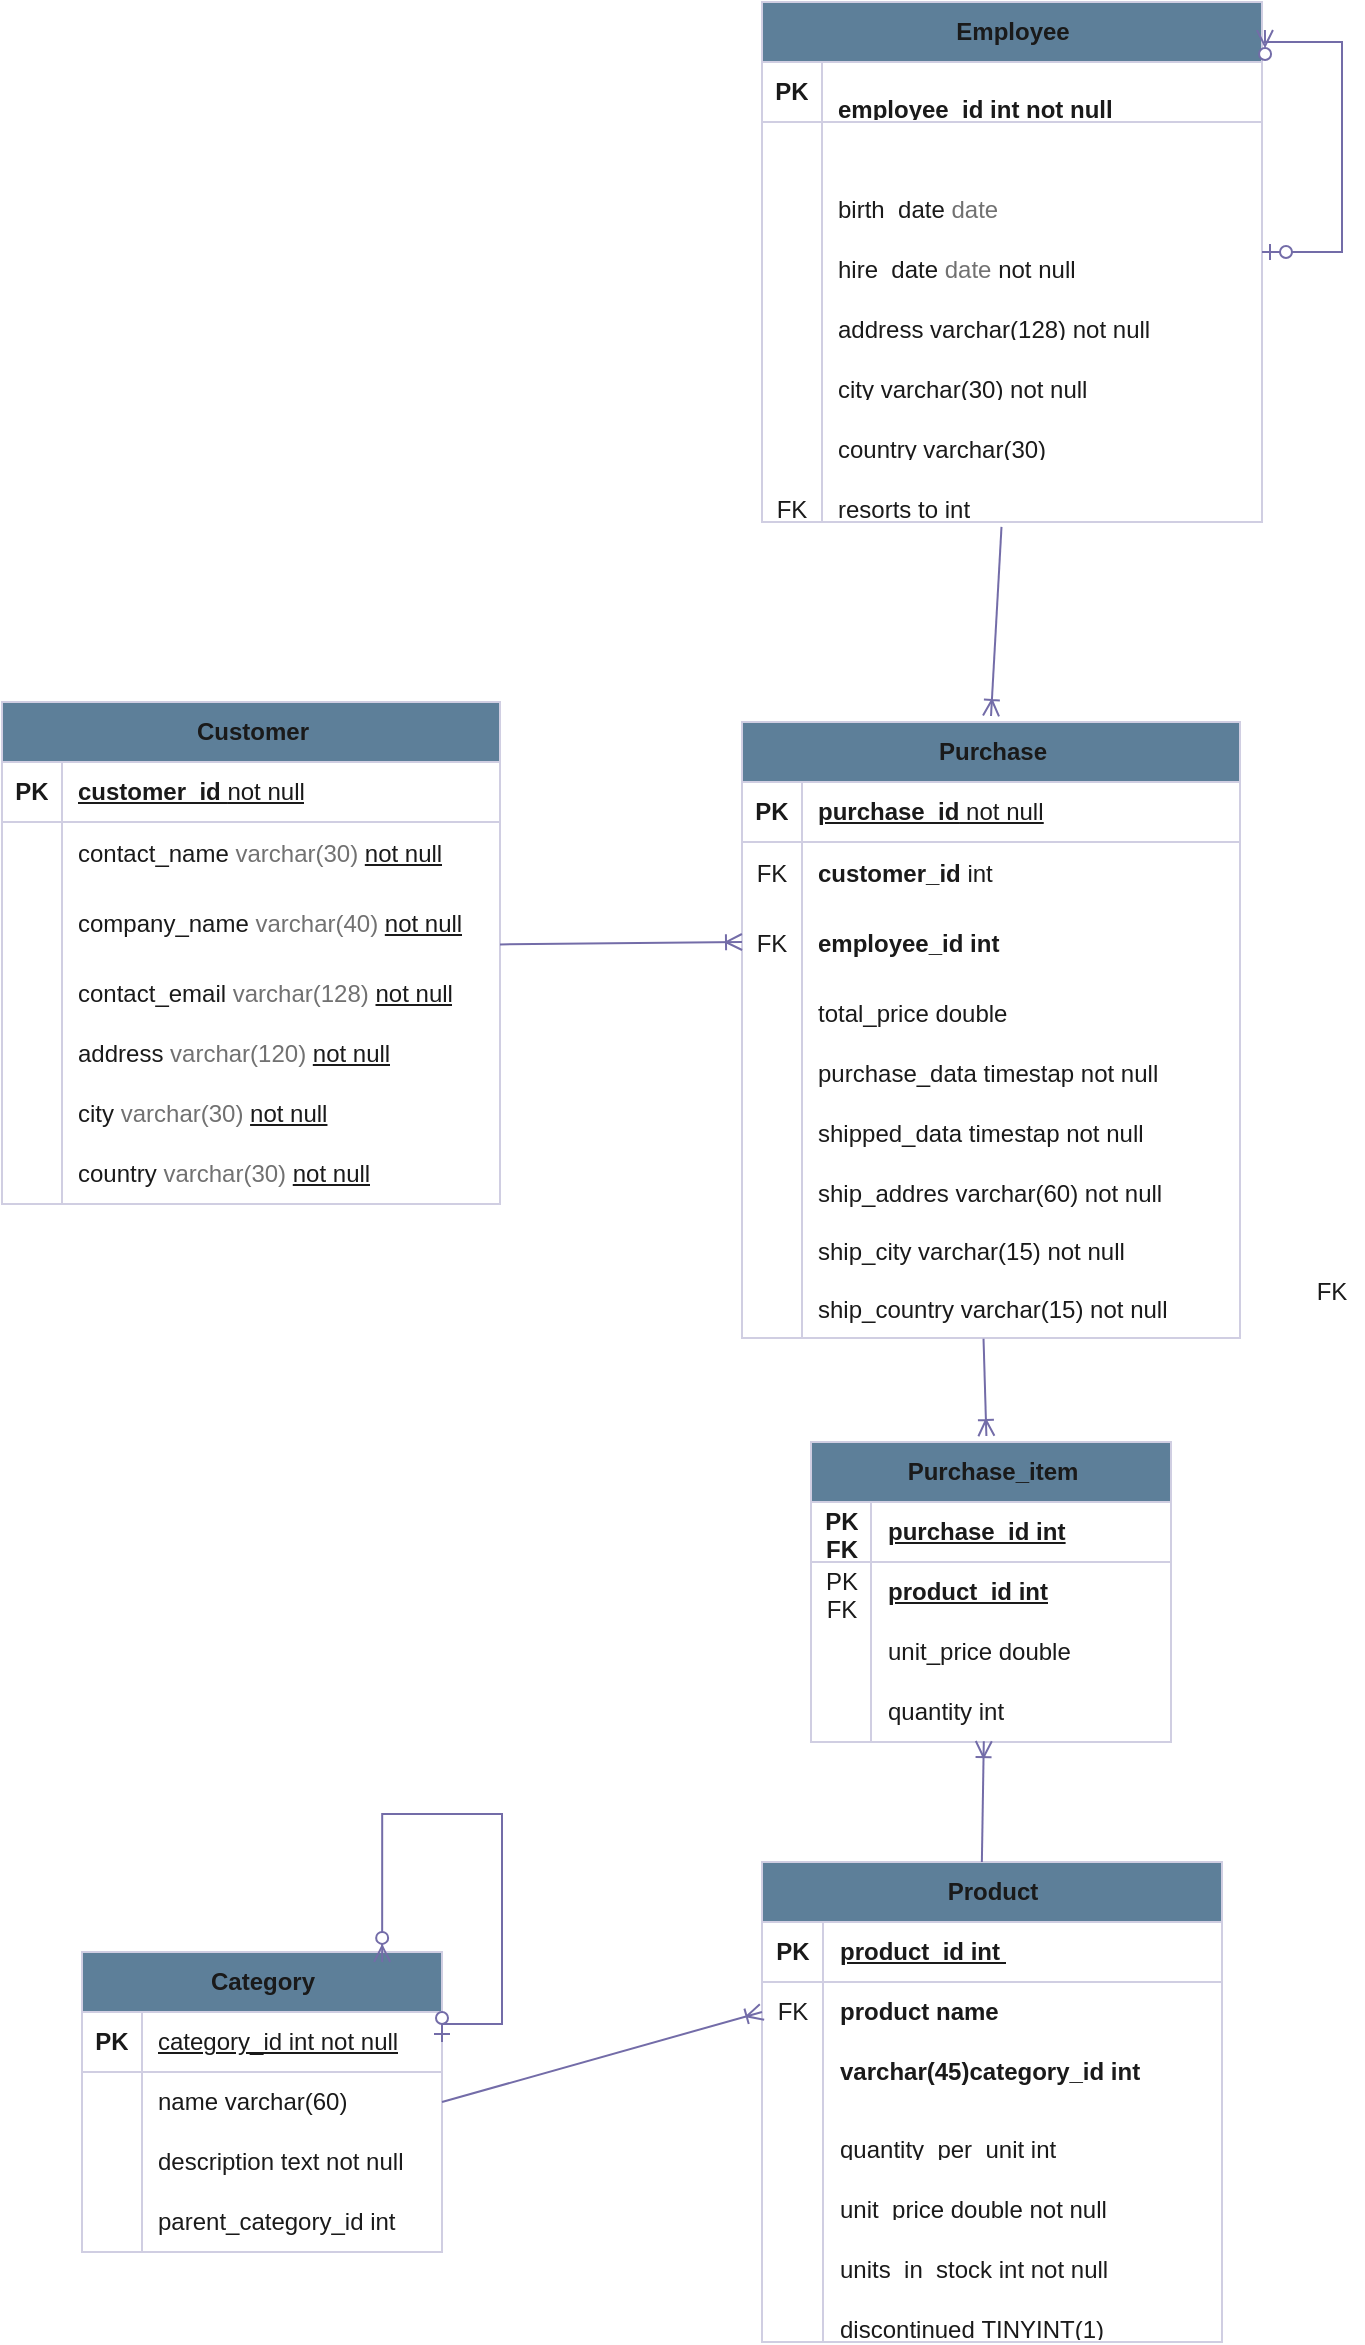 <mxfile version="24.7.6" pages="2">
  <diagram id="R2lEEEUBdFMjLlhIrx00" name="Page-1">
    <mxGraphModel dx="1035" dy="1611" grid="1" gridSize="10" guides="1" tooltips="1" connect="1" arrows="1" fold="1" page="1" pageScale="1" pageWidth="850" pageHeight="1100" math="0" shadow="0" extFonts="Permanent Marker^https://fonts.googleapis.com/css?family=Permanent+Marker">
      <root>
        <mxCell id="0" />
        <mxCell id="1" parent="0" />
        <mxCell id="vUsgY7-ng19fCDbpC5KG-64" value="Category" style="shape=table;startSize=30;container=1;collapsible=1;childLayout=tableLayout;fixedRows=1;rowLines=0;fontStyle=1;align=center;resizeLast=1;html=1;strokeColor=#D0CEE2;fontColor=#1A1A1A;fillColor=#5D7F99;perimeterSpacing=3;" vertex="1" parent="1">
          <mxGeometry x="60" y="845" width="180" height="150" as="geometry" />
        </mxCell>
        <mxCell id="vUsgY7-ng19fCDbpC5KG-65" value="" style="shape=tableRow;horizontal=0;startSize=0;swimlaneHead=0;swimlaneBody=0;fillColor=none;collapsible=0;dropTarget=0;points=[[0,0.5],[1,0.5]];portConstraint=eastwest;top=0;left=0;right=0;bottom=1;strokeColor=#D0CEE2;fontColor=#1A1A1A;" vertex="1" parent="vUsgY7-ng19fCDbpC5KG-64">
          <mxGeometry y="30" width="180" height="30" as="geometry" />
        </mxCell>
        <mxCell id="vUsgY7-ng19fCDbpC5KG-66" value="PK" style="shape=partialRectangle;connectable=0;fillColor=none;top=0;left=0;bottom=0;right=0;fontStyle=1;overflow=hidden;whiteSpace=wrap;html=1;strokeColor=#D0CEE2;fontColor=#1A1A1A;" vertex="1" parent="vUsgY7-ng19fCDbpC5KG-65">
          <mxGeometry width="30" height="30" as="geometry">
            <mxRectangle width="30" height="30" as="alternateBounds" />
          </mxGeometry>
        </mxCell>
        <mxCell id="vUsgY7-ng19fCDbpC5KG-67" value="&lt;u style=&quot;font-weight: 400;&quot;&gt;category_id int not null&lt;/u&gt;" style="shape=partialRectangle;connectable=0;fillColor=none;top=0;left=0;bottom=0;right=0;align=left;spacingLeft=6;fontStyle=5;overflow=hidden;whiteSpace=wrap;html=1;strokeColor=#D0CEE2;fontColor=#1A1A1A;" vertex="1" parent="vUsgY7-ng19fCDbpC5KG-65">
          <mxGeometry x="30" width="150" height="30" as="geometry">
            <mxRectangle width="150" height="30" as="alternateBounds" />
          </mxGeometry>
        </mxCell>
        <mxCell id="vUsgY7-ng19fCDbpC5KG-68" value="" style="shape=tableRow;horizontal=0;startSize=0;swimlaneHead=0;swimlaneBody=0;fillColor=none;collapsible=0;dropTarget=0;points=[[0,0.5],[1,0.5]];portConstraint=eastwest;top=0;left=0;right=0;bottom=0;strokeColor=#D0CEE2;fontColor=#1A1A1A;" vertex="1" parent="vUsgY7-ng19fCDbpC5KG-64">
          <mxGeometry y="60" width="180" height="30" as="geometry" />
        </mxCell>
        <mxCell id="vUsgY7-ng19fCDbpC5KG-69" value="" style="shape=partialRectangle;connectable=0;fillColor=none;top=0;left=0;bottom=0;right=0;editable=1;overflow=hidden;whiteSpace=wrap;html=1;strokeColor=#D0CEE2;fontColor=#1A1A1A;" vertex="1" parent="vUsgY7-ng19fCDbpC5KG-68">
          <mxGeometry width="30" height="30" as="geometry">
            <mxRectangle width="30" height="30" as="alternateBounds" />
          </mxGeometry>
        </mxCell>
        <mxCell id="vUsgY7-ng19fCDbpC5KG-70" value="name varchar(60)" style="shape=partialRectangle;connectable=0;fillColor=none;top=0;left=0;bottom=0;right=0;align=left;spacingLeft=6;overflow=hidden;whiteSpace=wrap;html=1;strokeColor=#D0CEE2;fontColor=#1A1A1A;" vertex="1" parent="vUsgY7-ng19fCDbpC5KG-68">
          <mxGeometry x="30" width="150" height="30" as="geometry">
            <mxRectangle width="150" height="30" as="alternateBounds" />
          </mxGeometry>
        </mxCell>
        <mxCell id="vUsgY7-ng19fCDbpC5KG-71" value="" style="shape=tableRow;horizontal=0;startSize=0;swimlaneHead=0;swimlaneBody=0;fillColor=none;collapsible=0;dropTarget=0;points=[[0,0.5],[1,0.5]];portConstraint=eastwest;top=0;left=0;right=0;bottom=0;strokeColor=#D0CEE2;fontColor=#1A1A1A;" vertex="1" parent="vUsgY7-ng19fCDbpC5KG-64">
          <mxGeometry y="90" width="180" height="30" as="geometry" />
        </mxCell>
        <mxCell id="vUsgY7-ng19fCDbpC5KG-72" value="" style="shape=partialRectangle;connectable=0;fillColor=none;top=0;left=0;bottom=0;right=0;editable=1;overflow=hidden;whiteSpace=wrap;html=1;strokeColor=#D0CEE2;fontColor=#1A1A1A;" vertex="1" parent="vUsgY7-ng19fCDbpC5KG-71">
          <mxGeometry width="30" height="30" as="geometry">
            <mxRectangle width="30" height="30" as="alternateBounds" />
          </mxGeometry>
        </mxCell>
        <mxCell id="vUsgY7-ng19fCDbpC5KG-73" value="description text not null" style="shape=partialRectangle;connectable=0;fillColor=none;top=0;left=0;bottom=0;right=0;align=left;spacingLeft=6;overflow=hidden;whiteSpace=wrap;html=1;strokeColor=#D0CEE2;fontColor=#1A1A1A;" vertex="1" parent="vUsgY7-ng19fCDbpC5KG-71">
          <mxGeometry x="30" width="150" height="30" as="geometry">
            <mxRectangle width="150" height="30" as="alternateBounds" />
          </mxGeometry>
        </mxCell>
        <mxCell id="vUsgY7-ng19fCDbpC5KG-90" value="" style="shape=tableRow;horizontal=0;startSize=0;swimlaneHead=0;swimlaneBody=0;fillColor=none;collapsible=0;dropTarget=0;points=[[0,0.5],[1,0.5]];portConstraint=eastwest;top=0;left=0;right=0;bottom=0;strokeColor=#D0CEE2;fontColor=#1A1A1A;" vertex="1" parent="vUsgY7-ng19fCDbpC5KG-64">
          <mxGeometry y="120" width="180" height="30" as="geometry" />
        </mxCell>
        <mxCell id="vUsgY7-ng19fCDbpC5KG-91" value="" style="shape=partialRectangle;connectable=0;fillColor=none;top=0;left=0;bottom=0;right=0;editable=1;overflow=hidden;whiteSpace=wrap;html=1;strokeColor=#D0CEE2;fontColor=#1A1A1A;" vertex="1" parent="vUsgY7-ng19fCDbpC5KG-90">
          <mxGeometry width="30" height="30" as="geometry">
            <mxRectangle width="30" height="30" as="alternateBounds" />
          </mxGeometry>
        </mxCell>
        <mxCell id="vUsgY7-ng19fCDbpC5KG-92" value="parent_category_id int" style="shape=partialRectangle;connectable=0;fillColor=none;top=0;left=0;bottom=0;right=0;align=left;spacingLeft=6;overflow=hidden;whiteSpace=wrap;html=1;strokeColor=#D0CEE2;fontColor=#1A1A1A;" vertex="1" parent="vUsgY7-ng19fCDbpC5KG-90">
          <mxGeometry x="30" width="150" height="30" as="geometry">
            <mxRectangle width="150" height="30" as="alternateBounds" />
          </mxGeometry>
        </mxCell>
        <mxCell id="J0RzfSza5QBcRtgYa5vt-28" value="" style="edgeStyle=orthogonalEdgeStyle;fontSize=12;html=1;endArrow=ERzeroToMany;startArrow=ERzeroToOne;rounded=0;strokeColor=#736CA8;fontColor=#1A1A1A;exitX=1;exitY=0.5;exitDx=0;exitDy=0;entryX=0.823;entryY=0.051;entryDx=0;entryDy=0;entryPerimeter=0;" edge="1" parent="vUsgY7-ng19fCDbpC5KG-64" source="vUsgY7-ng19fCDbpC5KG-65" target="vUsgY7-ng19fCDbpC5KG-64">
          <mxGeometry width="100" height="100" relative="1" as="geometry">
            <mxPoint x="170" y="36" as="sourcePoint" />
            <mxPoint x="171" y="-75" as="targetPoint" />
            <Array as="points">
              <mxPoint x="180" y="36" />
              <mxPoint x="210" y="36" />
              <mxPoint x="210" y="-69" />
              <mxPoint x="150" y="-69" />
            </Array>
          </mxGeometry>
        </mxCell>
        <mxCell id="vUsgY7-ng19fCDbpC5KG-81" value="FK" style="shape=partialRectangle;connectable=0;fillColor=none;top=0;left=0;bottom=0;right=0;editable=1;overflow=hidden;whiteSpace=wrap;html=1;strokeColor=#D0CEE2;fontColor=#1A1A1A;" vertex="1" parent="1">
          <mxGeometry x="670" y="500" width="30" height="30" as="geometry">
            <mxRectangle width="30" height="20" as="alternateBounds" />
          </mxGeometry>
        </mxCell>
        <mxCell id="vUsgY7-ng19fCDbpC5KG-96" value="Employee" style="shape=table;startSize=30;container=1;collapsible=1;childLayout=tableLayout;fixedRows=1;rowLines=0;fontStyle=1;align=center;resizeLast=1;html=1;strokeColor=#D0CEE2;fontColor=#1A1A1A;fillColor=#5D7F99;perimeterSpacing=3;" vertex="1" parent="1">
          <mxGeometry x="400" y="-130" width="250" height="260" as="geometry" />
        </mxCell>
        <mxCell id="vUsgY7-ng19fCDbpC5KG-97" value="" style="shape=tableRow;horizontal=0;startSize=0;swimlaneHead=0;swimlaneBody=0;fillColor=none;collapsible=0;dropTarget=0;points=[[0,0.5],[1,0.5]];portConstraint=eastwest;top=0;left=0;right=0;bottom=1;strokeColor=#D0CEE2;fontColor=#1A1A1A;" vertex="1" parent="vUsgY7-ng19fCDbpC5KG-96">
          <mxGeometry y="30" width="250" height="30" as="geometry" />
        </mxCell>
        <mxCell id="vUsgY7-ng19fCDbpC5KG-98" value="PK" style="shape=partialRectangle;connectable=0;fillColor=none;top=0;left=0;bottom=0;right=0;fontStyle=1;overflow=hidden;whiteSpace=wrap;html=1;strokeColor=#D0CEE2;fontColor=#1A1A1A;" vertex="1" parent="vUsgY7-ng19fCDbpC5KG-97">
          <mxGeometry width="30" height="30" as="geometry">
            <mxRectangle width="30" height="30" as="alternateBounds" />
          </mxGeometry>
        </mxCell>
        <mxCell id="vUsgY7-ng19fCDbpC5KG-99" value="&lt;div&gt;&lt;u&gt;&lt;br&gt;&lt;/u&gt;&lt;/div&gt;&lt;u&gt;employee_id int not null&lt;/u&gt;" style="shape=partialRectangle;connectable=0;fillColor=none;top=0;left=0;bottom=0;right=0;align=left;spacingLeft=6;fontStyle=5;overflow=hidden;whiteSpace=wrap;html=1;strokeColor=#D0CEE2;fontColor=#1A1A1A;" vertex="1" parent="vUsgY7-ng19fCDbpC5KG-97">
          <mxGeometry x="30" width="220" height="30" as="geometry">
            <mxRectangle width="220" height="30" as="alternateBounds" />
          </mxGeometry>
        </mxCell>
        <mxCell id="vUsgY7-ng19fCDbpC5KG-100" value="" style="shape=tableRow;horizontal=0;startSize=0;swimlaneHead=0;swimlaneBody=0;fillColor=none;collapsible=0;dropTarget=0;points=[[0,0.5],[1,0.5]];portConstraint=eastwest;top=0;left=0;right=0;bottom=0;strokeColor=#D0CEE2;fontColor=#1A1A1A;" vertex="1" parent="vUsgY7-ng19fCDbpC5KG-96">
          <mxGeometry y="60" width="250" height="20" as="geometry" />
        </mxCell>
        <mxCell id="vUsgY7-ng19fCDbpC5KG-101" value="" style="shape=partialRectangle;connectable=0;fillColor=none;top=0;left=0;bottom=0;right=0;editable=1;overflow=hidden;whiteSpace=wrap;html=1;strokeColor=#D0CEE2;fontColor=#1A1A1A;" vertex="1" parent="vUsgY7-ng19fCDbpC5KG-100">
          <mxGeometry width="30" height="20" as="geometry">
            <mxRectangle width="30" height="20" as="alternateBounds" />
          </mxGeometry>
        </mxCell>
        <mxCell id="vUsgY7-ng19fCDbpC5KG-102" value="&lt;div&gt;&lt;br&gt;&lt;/div&gt;last_name&amp;nbsp;varchar(40)" style="shape=partialRectangle;connectable=0;fillColor=none;top=0;left=0;bottom=0;right=0;align=left;spacingLeft=6;overflow=hidden;whiteSpace=wrap;html=1;strokeColor=#D0CEE2;fontColor=#1A1A1A;" vertex="1" parent="vUsgY7-ng19fCDbpC5KG-100">
          <mxGeometry x="30" width="220" height="20" as="geometry">
            <mxRectangle width="220" height="20" as="alternateBounds" />
          </mxGeometry>
        </mxCell>
        <mxCell id="vUsgY7-ng19fCDbpC5KG-103" value="" style="shape=tableRow;horizontal=0;startSize=0;swimlaneHead=0;swimlaneBody=0;fillColor=none;collapsible=0;dropTarget=0;points=[[0,0.5],[1,0.5]];portConstraint=eastwest;top=0;left=0;right=0;bottom=0;strokeColor=#D0CEE2;fontColor=#1A1A1A;" vertex="1" parent="vUsgY7-ng19fCDbpC5KG-96">
          <mxGeometry y="80" width="250" height="30" as="geometry" />
        </mxCell>
        <mxCell id="vUsgY7-ng19fCDbpC5KG-104" value="" style="shape=partialRectangle;connectable=0;fillColor=none;top=0;left=0;bottom=0;right=0;editable=1;overflow=hidden;whiteSpace=wrap;html=1;strokeColor=#D0CEE2;fontColor=#1A1A1A;" vertex="1" parent="vUsgY7-ng19fCDbpC5KG-103">
          <mxGeometry width="30" height="30" as="geometry">
            <mxRectangle width="30" height="30" as="alternateBounds" />
          </mxGeometry>
        </mxCell>
        <mxCell id="vUsgY7-ng19fCDbpC5KG-105" value="&lt;div&gt;&lt;br&gt;&lt;/div&gt;birth_date&amp;nbsp;&lt;span style=&quot;color: rgb(113, 113, 113);&quot;&gt;date&lt;/span&gt;&lt;table style=&quot;border-style: none; border-collapse: collapse;&quot;&gt;&lt;tbody&gt;&lt;tr&gt;&lt;td style=&quot;border-style: none; padding-left: 15px;&quot;&gt;&lt;br&gt;&lt;/td&gt;&lt;td style=&quot;border-style: none; padding-left: 15px;&quot;&gt;&lt;br&gt;&lt;/td&gt;&lt;/tr&gt;&lt;/tbody&gt;&lt;/table&gt;" style="shape=partialRectangle;connectable=0;fillColor=none;top=0;left=0;bottom=0;right=0;align=left;spacingLeft=6;overflow=hidden;whiteSpace=wrap;html=1;strokeColor=#D0CEE2;fontColor=#1A1A1A;" vertex="1" parent="vUsgY7-ng19fCDbpC5KG-103">
          <mxGeometry x="30" width="220" height="30" as="geometry">
            <mxRectangle width="220" height="30" as="alternateBounds" />
          </mxGeometry>
        </mxCell>
        <mxCell id="vUsgY7-ng19fCDbpC5KG-187" value="" style="shape=tableRow;horizontal=0;startSize=0;swimlaneHead=0;swimlaneBody=0;fillColor=none;collapsible=0;dropTarget=0;points=[[0,0.5],[1,0.5]];portConstraint=eastwest;top=0;left=0;right=0;bottom=0;strokeColor=#D0CEE2;fontColor=#1A1A1A;" vertex="1" parent="vUsgY7-ng19fCDbpC5KG-96">
          <mxGeometry y="110" width="250" height="30" as="geometry" />
        </mxCell>
        <mxCell id="vUsgY7-ng19fCDbpC5KG-188" value="" style="shape=partialRectangle;connectable=0;fillColor=none;top=0;left=0;bottom=0;right=0;editable=1;overflow=hidden;whiteSpace=wrap;html=1;strokeColor=#D0CEE2;fontColor=#1A1A1A;" vertex="1" parent="vUsgY7-ng19fCDbpC5KG-187">
          <mxGeometry width="30" height="30" as="geometry">
            <mxRectangle width="30" height="30" as="alternateBounds" />
          </mxGeometry>
        </mxCell>
        <mxCell id="vUsgY7-ng19fCDbpC5KG-189" value="&lt;div&gt;&lt;br&gt;&lt;/div&gt;hire_date&amp;nbsp;&lt;span style=&quot;color: rgb(113, 113, 113);&quot;&gt;date&amp;nbsp;&lt;/span&gt;not null&lt;table style=&quot;border-style: none; border-collapse: collapse;&quot;&gt;&lt;tbody&gt;&lt;tr&gt;&lt;td style=&quot;border-style: none; padding-left: 15px;&quot;&gt;&lt;/td&gt;&lt;td style=&quot;border-style: none; padding-left: 15px;&quot;&gt;&lt;br&gt;&lt;/td&gt;&lt;td style=&quot;border-style: none; padding-left: 15px;&quot;&gt;&lt;br&gt;&lt;/td&gt;&lt;/tr&gt;&lt;/tbody&gt;&lt;/table&gt;" style="shape=partialRectangle;connectable=0;fillColor=none;top=0;left=0;bottom=0;right=0;align=left;spacingLeft=6;overflow=hidden;whiteSpace=wrap;html=1;strokeColor=#D0CEE2;fontColor=#1A1A1A;" vertex="1" parent="vUsgY7-ng19fCDbpC5KG-187">
          <mxGeometry x="30" width="220" height="30" as="geometry">
            <mxRectangle width="220" height="30" as="alternateBounds" />
          </mxGeometry>
        </mxCell>
        <mxCell id="vUsgY7-ng19fCDbpC5KG-190" value="" style="shape=tableRow;horizontal=0;startSize=0;swimlaneHead=0;swimlaneBody=0;fillColor=none;collapsible=0;dropTarget=0;points=[[0,0.5],[1,0.5]];portConstraint=eastwest;top=0;left=0;right=0;bottom=0;strokeColor=#D0CEE2;fontColor=#1A1A1A;" vertex="1" parent="vUsgY7-ng19fCDbpC5KG-96">
          <mxGeometry y="140" width="250" height="30" as="geometry" />
        </mxCell>
        <mxCell id="vUsgY7-ng19fCDbpC5KG-191" value="" style="shape=partialRectangle;connectable=0;fillColor=none;top=0;left=0;bottom=0;right=0;editable=1;overflow=hidden;whiteSpace=wrap;html=1;strokeColor=#D0CEE2;fontColor=#1A1A1A;" vertex="1" parent="vUsgY7-ng19fCDbpC5KG-190">
          <mxGeometry width="30" height="30" as="geometry">
            <mxRectangle width="30" height="30" as="alternateBounds" />
          </mxGeometry>
        </mxCell>
        <mxCell id="vUsgY7-ng19fCDbpC5KG-192" value="&lt;div&gt;&lt;br&gt;&lt;/div&gt;address varchar(128) not null&lt;div&gt;&lt;br&gt;&lt;/div&gt;" style="shape=partialRectangle;connectable=0;fillColor=none;top=0;left=0;bottom=0;right=0;align=left;spacingLeft=6;overflow=hidden;whiteSpace=wrap;html=1;strokeColor=#D0CEE2;fontColor=#1A1A1A;" vertex="1" parent="vUsgY7-ng19fCDbpC5KG-190">
          <mxGeometry x="30" width="220" height="30" as="geometry">
            <mxRectangle width="220" height="30" as="alternateBounds" />
          </mxGeometry>
        </mxCell>
        <mxCell id="vUsgY7-ng19fCDbpC5KG-106" value="" style="shape=tableRow;horizontal=0;startSize=0;swimlaneHead=0;swimlaneBody=0;fillColor=none;collapsible=0;dropTarget=0;points=[[0,0.5],[1,0.5]];portConstraint=eastwest;top=0;left=0;right=0;bottom=0;strokeColor=#D0CEE2;fontColor=#1A1A1A;" vertex="1" parent="vUsgY7-ng19fCDbpC5KG-96">
          <mxGeometry y="170" width="250" height="30" as="geometry" />
        </mxCell>
        <mxCell id="vUsgY7-ng19fCDbpC5KG-107" value="" style="shape=partialRectangle;connectable=0;fillColor=none;top=0;left=0;bottom=0;right=0;editable=1;overflow=hidden;whiteSpace=wrap;html=1;strokeColor=#D0CEE2;fontColor=#1A1A1A;" vertex="1" parent="vUsgY7-ng19fCDbpC5KG-106">
          <mxGeometry width="30" height="30" as="geometry">
            <mxRectangle width="30" height="30" as="alternateBounds" />
          </mxGeometry>
        </mxCell>
        <mxCell id="vUsgY7-ng19fCDbpC5KG-108" value="&lt;div&gt;&lt;br&gt;&lt;/div&gt;city varchar(30) not null" style="shape=partialRectangle;connectable=0;fillColor=none;top=0;left=0;bottom=0;right=0;align=left;spacingLeft=6;overflow=hidden;whiteSpace=wrap;html=1;strokeColor=#D0CEE2;fontColor=#1A1A1A;" vertex="1" parent="vUsgY7-ng19fCDbpC5KG-106">
          <mxGeometry x="30" width="220" height="30" as="geometry">
            <mxRectangle width="220" height="30" as="alternateBounds" />
          </mxGeometry>
        </mxCell>
        <mxCell id="vUsgY7-ng19fCDbpC5KG-193" value="" style="shape=tableRow;horizontal=0;startSize=0;swimlaneHead=0;swimlaneBody=0;fillColor=none;collapsible=0;dropTarget=0;points=[[0,0.5],[1,0.5]];portConstraint=eastwest;top=0;left=0;right=0;bottom=0;strokeColor=#D0CEE2;fontColor=#1A1A1A;" vertex="1" parent="vUsgY7-ng19fCDbpC5KG-96">
          <mxGeometry y="200" width="250" height="30" as="geometry" />
        </mxCell>
        <mxCell id="vUsgY7-ng19fCDbpC5KG-194" value="" style="shape=partialRectangle;connectable=0;fillColor=none;top=0;left=0;bottom=0;right=0;editable=1;overflow=hidden;whiteSpace=wrap;html=1;strokeColor=#D0CEE2;fontColor=#1A1A1A;" vertex="1" parent="vUsgY7-ng19fCDbpC5KG-193">
          <mxGeometry width="30" height="30" as="geometry">
            <mxRectangle width="30" height="30" as="alternateBounds" />
          </mxGeometry>
        </mxCell>
        <mxCell id="vUsgY7-ng19fCDbpC5KG-195" value="&lt;div&gt;&lt;br&gt;&lt;/div&gt;country varchar(30)" style="shape=partialRectangle;connectable=0;fillColor=none;top=0;left=0;bottom=0;right=0;align=left;spacingLeft=6;overflow=hidden;whiteSpace=wrap;html=1;strokeColor=#D0CEE2;fontColor=#1A1A1A;" vertex="1" parent="vUsgY7-ng19fCDbpC5KG-193">
          <mxGeometry x="30" width="220" height="30" as="geometry">
            <mxRectangle width="220" height="30" as="alternateBounds" />
          </mxGeometry>
        </mxCell>
        <mxCell id="vUsgY7-ng19fCDbpC5KG-196" value="" style="shape=tableRow;horizontal=0;startSize=0;swimlaneHead=0;swimlaneBody=0;fillColor=none;collapsible=0;dropTarget=0;points=[[0,0.5],[1,0.5]];portConstraint=eastwest;top=0;left=0;right=0;bottom=0;strokeColor=#D0CEE2;fontColor=#1A1A1A;" vertex="1" parent="vUsgY7-ng19fCDbpC5KG-96">
          <mxGeometry y="230" width="250" height="30" as="geometry" />
        </mxCell>
        <mxCell id="vUsgY7-ng19fCDbpC5KG-197" value="&lt;div&gt;&lt;br&gt;&lt;/div&gt;FK" style="shape=partialRectangle;connectable=0;fillColor=none;top=0;left=0;bottom=0;right=0;editable=1;overflow=hidden;whiteSpace=wrap;html=1;strokeColor=#D0CEE2;fontColor=#1A1A1A;" vertex="1" parent="vUsgY7-ng19fCDbpC5KG-196">
          <mxGeometry width="30" height="30" as="geometry">
            <mxRectangle width="30" height="30" as="alternateBounds" />
          </mxGeometry>
        </mxCell>
        <mxCell id="vUsgY7-ng19fCDbpC5KG-198" value="&lt;div&gt;&lt;/div&gt;&lt;div&gt;&lt;br&gt;&lt;/div&gt;&lt;div&gt;resorts to int&lt;/div&gt;" style="shape=partialRectangle;connectable=0;fillColor=none;top=0;left=0;bottom=0;right=0;align=left;spacingLeft=6;overflow=hidden;whiteSpace=wrap;html=1;strokeColor=#D0CEE2;fontColor=#1A1A1A;" vertex="1" parent="vUsgY7-ng19fCDbpC5KG-196">
          <mxGeometry x="30" width="220" height="30" as="geometry">
            <mxRectangle width="220" height="30" as="alternateBounds" />
          </mxGeometry>
        </mxCell>
        <mxCell id="J0RzfSza5QBcRtgYa5vt-20" value="" style="edgeStyle=orthogonalEdgeStyle;fontSize=12;html=1;endArrow=ERzeroToMany;startArrow=ERzeroToOne;rounded=0;strokeColor=#736CA8;fontColor=#1A1A1A;exitX=1;exitY=0.5;exitDx=0;exitDy=0;entryX=0.994;entryY=0.064;entryDx=0;entryDy=0;entryPerimeter=0;" edge="1" parent="vUsgY7-ng19fCDbpC5KG-96" source="vUsgY7-ng19fCDbpC5KG-187" target="vUsgY7-ng19fCDbpC5KG-96">
          <mxGeometry width="100" height="100" relative="1" as="geometry">
            <mxPoint x="260" y="110" as="sourcePoint" />
            <mxPoint x="360" y="10" as="targetPoint" />
            <Array as="points">
              <mxPoint x="290" y="125" />
              <mxPoint x="290" y="20" />
              <mxPoint x="252" y="20" />
            </Array>
          </mxGeometry>
        </mxCell>
        <mxCell id="vUsgY7-ng19fCDbpC5KG-109" value="Customer" style="shape=table;startSize=30;container=1;collapsible=1;childLayout=tableLayout;fixedRows=1;rowLines=0;fontStyle=1;align=center;resizeLast=1;html=1;strokeColor=#D0CEE2;fontColor=#1A1A1A;fillColor=#5D7F99;perimeterSpacing=3;" vertex="1" parent="1">
          <mxGeometry x="20" y="220" width="249" height="251" as="geometry" />
        </mxCell>
        <mxCell id="vUsgY7-ng19fCDbpC5KG-110" value="" style="shape=tableRow;horizontal=0;startSize=0;swimlaneHead=0;swimlaneBody=0;fillColor=none;collapsible=0;dropTarget=0;points=[[0,0.5],[1,0.5]];portConstraint=eastwest;top=0;left=0;right=0;bottom=1;strokeColor=#D0CEE2;fontColor=#1A1A1A;" vertex="1" parent="vUsgY7-ng19fCDbpC5KG-109">
          <mxGeometry y="30" width="249" height="30" as="geometry" />
        </mxCell>
        <mxCell id="vUsgY7-ng19fCDbpC5KG-111" value="PK" style="shape=partialRectangle;connectable=0;fillColor=none;top=0;left=0;bottom=0;right=0;fontStyle=1;overflow=hidden;whiteSpace=wrap;html=1;strokeColor=#D0CEE2;fontColor=#1A1A1A;" vertex="1" parent="vUsgY7-ng19fCDbpC5KG-110">
          <mxGeometry width="30" height="30" as="geometry">
            <mxRectangle width="30" height="30" as="alternateBounds" />
          </mxGeometry>
        </mxCell>
        <mxCell id="vUsgY7-ng19fCDbpC5KG-112" value="&lt;u&gt;customer_id&amp;nbsp;&lt;/u&gt;&lt;u style=&quot;font-weight: 400;&quot;&gt;not null&lt;/u&gt;" style="shape=partialRectangle;connectable=0;fillColor=none;top=0;left=0;bottom=0;right=0;align=left;spacingLeft=6;fontStyle=5;overflow=hidden;whiteSpace=wrap;html=1;strokeColor=#D0CEE2;fontColor=#1A1A1A;" vertex="1" parent="vUsgY7-ng19fCDbpC5KG-110">
          <mxGeometry x="30" width="219" height="30" as="geometry">
            <mxRectangle width="219" height="30" as="alternateBounds" />
          </mxGeometry>
        </mxCell>
        <mxCell id="vUsgY7-ng19fCDbpC5KG-113" value="" style="shape=tableRow;horizontal=0;startSize=0;swimlaneHead=0;swimlaneBody=0;fillColor=none;collapsible=0;dropTarget=0;points=[[0,0.5],[1,0.5]];portConstraint=eastwest;top=0;left=0;right=0;bottom=0;strokeColor=#D0CEE2;fontColor=#1A1A1A;" vertex="1" parent="vUsgY7-ng19fCDbpC5KG-109">
          <mxGeometry y="60" width="249" height="31" as="geometry" />
        </mxCell>
        <mxCell id="vUsgY7-ng19fCDbpC5KG-114" value="" style="shape=partialRectangle;connectable=0;fillColor=none;top=0;left=0;bottom=0;right=0;editable=1;overflow=hidden;whiteSpace=wrap;html=1;strokeColor=#D0CEE2;fontColor=#1A1A1A;" vertex="1" parent="vUsgY7-ng19fCDbpC5KG-113">
          <mxGeometry width="30" height="31" as="geometry">
            <mxRectangle width="30" height="31" as="alternateBounds" />
          </mxGeometry>
        </mxCell>
        <mxCell id="vUsgY7-ng19fCDbpC5KG-115" value="contact_name&amp;nbsp;&lt;font color=&quot;#717171&quot;&gt;varchar(30)&amp;nbsp;&lt;/font&gt;&lt;u&gt;not null&lt;/u&gt;" style="shape=partialRectangle;connectable=0;fillColor=none;top=0;left=0;bottom=0;right=0;align=left;spacingLeft=6;overflow=hidden;whiteSpace=wrap;html=1;strokeColor=#D0CEE2;fontColor=#1A1A1A;" vertex="1" parent="vUsgY7-ng19fCDbpC5KG-113">
          <mxGeometry x="30" width="219" height="31" as="geometry">
            <mxRectangle width="219" height="31" as="alternateBounds" />
          </mxGeometry>
        </mxCell>
        <mxCell id="vUsgY7-ng19fCDbpC5KG-116" value="" style="shape=tableRow;horizontal=0;startSize=0;swimlaneHead=0;swimlaneBody=0;fillColor=none;collapsible=0;dropTarget=0;points=[[0,0.5],[1,0.5]];portConstraint=eastwest;top=0;left=0;right=0;bottom=0;strokeColor=#D0CEE2;fontColor=#1A1A1A;" vertex="1" parent="vUsgY7-ng19fCDbpC5KG-109">
          <mxGeometry y="91" width="249" height="40" as="geometry" />
        </mxCell>
        <mxCell id="vUsgY7-ng19fCDbpC5KG-117" value="" style="shape=partialRectangle;connectable=0;fillColor=none;top=0;left=0;bottom=0;right=0;editable=1;overflow=hidden;whiteSpace=wrap;html=1;strokeColor=#D0CEE2;fontColor=#1A1A1A;" vertex="1" parent="vUsgY7-ng19fCDbpC5KG-116">
          <mxGeometry width="30" height="40" as="geometry">
            <mxRectangle width="30" height="40" as="alternateBounds" />
          </mxGeometry>
        </mxCell>
        <mxCell id="vUsgY7-ng19fCDbpC5KG-118" value="company_name&amp;nbsp;&lt;font color=&quot;#717171&quot;&gt;varchar(40)&amp;nbsp;&lt;/font&gt;&lt;u&gt;not null&lt;/u&gt;" style="shape=partialRectangle;connectable=0;fillColor=none;top=0;left=0;bottom=0;right=0;align=left;spacingLeft=6;overflow=hidden;whiteSpace=wrap;html=1;strokeColor=#D0CEE2;fontColor=#1A1A1A;" vertex="1" parent="vUsgY7-ng19fCDbpC5KG-116">
          <mxGeometry x="30" width="219" height="40" as="geometry">
            <mxRectangle width="219" height="40" as="alternateBounds" />
          </mxGeometry>
        </mxCell>
        <mxCell id="vUsgY7-ng19fCDbpC5KG-178" value="" style="shape=tableRow;horizontal=0;startSize=0;swimlaneHead=0;swimlaneBody=0;fillColor=none;collapsible=0;dropTarget=0;points=[[0,0.5],[1,0.5]];portConstraint=eastwest;top=0;left=0;right=0;bottom=0;strokeColor=#D0CEE2;fontColor=#1A1A1A;" vertex="1" parent="vUsgY7-ng19fCDbpC5KG-109">
          <mxGeometry y="131" width="249" height="30" as="geometry" />
        </mxCell>
        <mxCell id="vUsgY7-ng19fCDbpC5KG-179" value="" style="shape=partialRectangle;connectable=0;fillColor=none;top=0;left=0;bottom=0;right=0;editable=1;overflow=hidden;whiteSpace=wrap;html=1;strokeColor=#D0CEE2;fontColor=#1A1A1A;" vertex="1" parent="vUsgY7-ng19fCDbpC5KG-178">
          <mxGeometry width="30" height="30" as="geometry">
            <mxRectangle width="30" height="30" as="alternateBounds" />
          </mxGeometry>
        </mxCell>
        <mxCell id="vUsgY7-ng19fCDbpC5KG-180" value="contact_email&amp;nbsp;&lt;font color=&quot;#717171&quot;&gt;varchar(128)&amp;nbsp;&lt;/font&gt;&lt;u&gt;not null&lt;/u&gt;" style="shape=partialRectangle;connectable=0;fillColor=none;top=0;left=0;bottom=0;right=0;align=left;spacingLeft=6;overflow=hidden;whiteSpace=wrap;html=1;strokeColor=#D0CEE2;fontColor=#1A1A1A;" vertex="1" parent="vUsgY7-ng19fCDbpC5KG-178">
          <mxGeometry x="30" width="219" height="30" as="geometry">
            <mxRectangle width="219" height="30" as="alternateBounds" />
          </mxGeometry>
        </mxCell>
        <mxCell id="vUsgY7-ng19fCDbpC5KG-181" value="" style="shape=tableRow;horizontal=0;startSize=0;swimlaneHead=0;swimlaneBody=0;fillColor=none;collapsible=0;dropTarget=0;points=[[0,0.5],[1,0.5]];portConstraint=eastwest;top=0;left=0;right=0;bottom=0;strokeColor=#D0CEE2;fontColor=#1A1A1A;" vertex="1" parent="vUsgY7-ng19fCDbpC5KG-109">
          <mxGeometry y="161" width="249" height="30" as="geometry" />
        </mxCell>
        <mxCell id="vUsgY7-ng19fCDbpC5KG-182" value="" style="shape=partialRectangle;connectable=0;fillColor=none;top=0;left=0;bottom=0;right=0;editable=1;overflow=hidden;whiteSpace=wrap;html=1;strokeColor=#D0CEE2;fontColor=#1A1A1A;" vertex="1" parent="vUsgY7-ng19fCDbpC5KG-181">
          <mxGeometry width="30" height="30" as="geometry">
            <mxRectangle width="30" height="30" as="alternateBounds" />
          </mxGeometry>
        </mxCell>
        <mxCell id="vUsgY7-ng19fCDbpC5KG-183" value="address&amp;nbsp;&lt;font color=&quot;#717171&quot;&gt;varchar(120)&amp;nbsp;&lt;/font&gt;&lt;u&gt;not null&lt;/u&gt;" style="shape=partialRectangle;connectable=0;fillColor=none;top=0;left=0;bottom=0;right=0;align=left;spacingLeft=6;overflow=hidden;whiteSpace=wrap;html=1;strokeColor=#D0CEE2;fontColor=#1A1A1A;" vertex="1" parent="vUsgY7-ng19fCDbpC5KG-181">
          <mxGeometry x="30" width="219" height="30" as="geometry">
            <mxRectangle width="219" height="30" as="alternateBounds" />
          </mxGeometry>
        </mxCell>
        <mxCell id="vUsgY7-ng19fCDbpC5KG-184" value="" style="shape=tableRow;horizontal=0;startSize=0;swimlaneHead=0;swimlaneBody=0;fillColor=none;collapsible=0;dropTarget=0;points=[[0,0.5],[1,0.5]];portConstraint=eastwest;top=0;left=0;right=0;bottom=0;strokeColor=#D0CEE2;fontColor=#1A1A1A;" vertex="1" parent="vUsgY7-ng19fCDbpC5KG-109">
          <mxGeometry y="191" width="249" height="30" as="geometry" />
        </mxCell>
        <mxCell id="vUsgY7-ng19fCDbpC5KG-185" value="" style="shape=partialRectangle;connectable=0;fillColor=none;top=0;left=0;bottom=0;right=0;editable=1;overflow=hidden;whiteSpace=wrap;html=1;strokeColor=#D0CEE2;fontColor=#1A1A1A;" vertex="1" parent="vUsgY7-ng19fCDbpC5KG-184">
          <mxGeometry width="30" height="30" as="geometry">
            <mxRectangle width="30" height="30" as="alternateBounds" />
          </mxGeometry>
        </mxCell>
        <mxCell id="vUsgY7-ng19fCDbpC5KG-186" value="city&amp;nbsp;&lt;font color=&quot;#717171&quot;&gt;varchar(30)&amp;nbsp;&lt;/font&gt;&lt;u&gt;not null&lt;/u&gt;" style="shape=partialRectangle;connectable=0;fillColor=none;top=0;left=0;bottom=0;right=0;align=left;spacingLeft=6;overflow=hidden;whiteSpace=wrap;html=1;strokeColor=#D0CEE2;fontColor=#1A1A1A;" vertex="1" parent="vUsgY7-ng19fCDbpC5KG-184">
          <mxGeometry x="30" width="219" height="30" as="geometry">
            <mxRectangle width="219" height="30" as="alternateBounds" />
          </mxGeometry>
        </mxCell>
        <mxCell id="vUsgY7-ng19fCDbpC5KG-119" value="" style="shape=tableRow;horizontal=0;startSize=0;swimlaneHead=0;swimlaneBody=0;fillColor=none;collapsible=0;dropTarget=0;points=[[0,0.5],[1,0.5]];portConstraint=eastwest;top=0;left=0;right=0;bottom=0;strokeColor=#D0CEE2;fontColor=#1A1A1A;" vertex="1" parent="vUsgY7-ng19fCDbpC5KG-109">
          <mxGeometry y="221" width="249" height="30" as="geometry" />
        </mxCell>
        <mxCell id="vUsgY7-ng19fCDbpC5KG-120" value="" style="shape=partialRectangle;connectable=0;fillColor=none;top=0;left=0;bottom=0;right=0;editable=1;overflow=hidden;whiteSpace=wrap;html=1;strokeColor=#D0CEE2;fontColor=#1A1A1A;" vertex="1" parent="vUsgY7-ng19fCDbpC5KG-119">
          <mxGeometry width="30" height="30" as="geometry">
            <mxRectangle width="30" height="30" as="alternateBounds" />
          </mxGeometry>
        </mxCell>
        <mxCell id="vUsgY7-ng19fCDbpC5KG-121" value="country&amp;nbsp;&lt;font color=&quot;#717171&quot;&gt;varchar(30)&amp;nbsp;&lt;/font&gt;&lt;u&gt;not null&lt;/u&gt;" style="shape=partialRectangle;connectable=0;fillColor=none;top=0;left=0;bottom=0;right=0;align=left;spacingLeft=6;overflow=hidden;whiteSpace=wrap;html=1;strokeColor=#D0CEE2;fontColor=#1A1A1A;" vertex="1" parent="vUsgY7-ng19fCDbpC5KG-119">
          <mxGeometry x="30" width="219" height="30" as="geometry">
            <mxRectangle width="219" height="30" as="alternateBounds" />
          </mxGeometry>
        </mxCell>
        <mxCell id="vUsgY7-ng19fCDbpC5KG-537" value="Purchase" style="shape=table;startSize=30;container=1;collapsible=1;childLayout=tableLayout;fixedRows=1;rowLines=0;fontStyle=1;align=center;resizeLast=1;html=1;strokeColor=#D0CEE2;fontColor=#1A1A1A;fillColor=#5D7F99;perimeterSpacing=3;" vertex="1" parent="1">
          <mxGeometry x="390" y="230" width="249" height="308" as="geometry" />
        </mxCell>
        <mxCell id="vUsgY7-ng19fCDbpC5KG-538" value="" style="shape=tableRow;horizontal=0;startSize=0;swimlaneHead=0;swimlaneBody=0;fillColor=none;collapsible=0;dropTarget=0;points=[[0,0.5],[1,0.5]];portConstraint=eastwest;top=0;left=0;right=0;bottom=1;strokeColor=#D0CEE2;fontColor=#1A1A1A;" vertex="1" parent="vUsgY7-ng19fCDbpC5KG-537">
          <mxGeometry y="30" width="249" height="30" as="geometry" />
        </mxCell>
        <mxCell id="vUsgY7-ng19fCDbpC5KG-539" value="PK" style="shape=partialRectangle;connectable=0;fillColor=none;top=0;left=0;bottom=0;right=0;fontStyle=1;overflow=hidden;whiteSpace=wrap;html=1;strokeColor=#D0CEE2;fontColor=#1A1A1A;" vertex="1" parent="vUsgY7-ng19fCDbpC5KG-538">
          <mxGeometry width="30" height="30" as="geometry">
            <mxRectangle width="30" height="30" as="alternateBounds" />
          </mxGeometry>
        </mxCell>
        <mxCell id="vUsgY7-ng19fCDbpC5KG-540" value="&lt;u&gt;purchase_id&lt;/u&gt;&lt;u&gt;&amp;nbsp;&lt;/u&gt;&lt;u style=&quot;font-weight: 400;&quot;&gt;not null&lt;/u&gt;" style="shape=partialRectangle;connectable=0;fillColor=none;top=0;left=0;bottom=0;right=0;align=left;spacingLeft=6;fontStyle=5;overflow=hidden;whiteSpace=wrap;html=1;strokeColor=#D0CEE2;fontColor=#1A1A1A;" vertex="1" parent="vUsgY7-ng19fCDbpC5KG-538">
          <mxGeometry x="30" width="219" height="30" as="geometry">
            <mxRectangle width="219" height="30" as="alternateBounds" />
          </mxGeometry>
        </mxCell>
        <mxCell id="vUsgY7-ng19fCDbpC5KG-541" value="" style="shape=tableRow;horizontal=0;startSize=0;swimlaneHead=0;swimlaneBody=0;fillColor=none;collapsible=0;dropTarget=0;points=[[0,0.5],[1,0.5]];portConstraint=eastwest;top=0;left=0;right=0;bottom=0;strokeColor=#D0CEE2;fontColor=#1A1A1A;" vertex="1" parent="vUsgY7-ng19fCDbpC5KG-537">
          <mxGeometry y="60" width="249" height="31" as="geometry" />
        </mxCell>
        <mxCell id="vUsgY7-ng19fCDbpC5KG-542" value="FK" style="shape=partialRectangle;connectable=0;fillColor=none;top=0;left=0;bottom=0;right=0;editable=1;overflow=hidden;whiteSpace=wrap;html=1;strokeColor=#D0CEE2;fontColor=#1A1A1A;" vertex="1" parent="vUsgY7-ng19fCDbpC5KG-541">
          <mxGeometry width="30" height="31" as="geometry">
            <mxRectangle width="30" height="31" as="alternateBounds" />
          </mxGeometry>
        </mxCell>
        <mxCell id="vUsgY7-ng19fCDbpC5KG-543" value="&lt;b&gt;customer_id&lt;/b&gt;&amp;nbsp;int&lt;font color=&quot;#717171&quot;&gt;&amp;nbsp;&lt;/font&gt;" style="shape=partialRectangle;connectable=0;fillColor=none;top=0;left=0;bottom=0;right=0;align=left;spacingLeft=6;overflow=hidden;whiteSpace=wrap;html=1;strokeColor=#D0CEE2;fontColor=#1A1A1A;" vertex="1" parent="vUsgY7-ng19fCDbpC5KG-541">
          <mxGeometry x="30" width="219" height="31" as="geometry">
            <mxRectangle width="219" height="31" as="alternateBounds" />
          </mxGeometry>
        </mxCell>
        <mxCell id="vUsgY7-ng19fCDbpC5KG-544" value="" style="shape=tableRow;horizontal=0;startSize=0;swimlaneHead=0;swimlaneBody=0;fillColor=none;collapsible=0;dropTarget=0;points=[[0,0.5],[1,0.5]];portConstraint=eastwest;top=0;left=0;right=0;bottom=0;strokeColor=#D0CEE2;fontColor=#1A1A1A;" vertex="1" parent="vUsgY7-ng19fCDbpC5KG-537">
          <mxGeometry y="91" width="249" height="40" as="geometry" />
        </mxCell>
        <mxCell id="vUsgY7-ng19fCDbpC5KG-545" value="FK" style="shape=partialRectangle;connectable=0;fillColor=none;top=0;left=0;bottom=0;right=0;editable=1;overflow=hidden;whiteSpace=wrap;html=1;strokeColor=#D0CEE2;fontColor=#1A1A1A;" vertex="1" parent="vUsgY7-ng19fCDbpC5KG-544">
          <mxGeometry width="30" height="40" as="geometry">
            <mxRectangle width="30" height="40" as="alternateBounds" />
          </mxGeometry>
        </mxCell>
        <mxCell id="vUsgY7-ng19fCDbpC5KG-546" value="&lt;b&gt;employee_id int&lt;/b&gt;" style="shape=partialRectangle;connectable=0;fillColor=none;top=0;left=0;bottom=0;right=0;align=left;spacingLeft=6;overflow=hidden;whiteSpace=wrap;html=1;strokeColor=#D0CEE2;fontColor=#1A1A1A;" vertex="1" parent="vUsgY7-ng19fCDbpC5KG-544">
          <mxGeometry x="30" width="219" height="40" as="geometry">
            <mxRectangle width="219" height="40" as="alternateBounds" />
          </mxGeometry>
        </mxCell>
        <mxCell id="vUsgY7-ng19fCDbpC5KG-547" value="" style="shape=tableRow;horizontal=0;startSize=0;swimlaneHead=0;swimlaneBody=0;fillColor=none;collapsible=0;dropTarget=0;points=[[0,0.5],[1,0.5]];portConstraint=eastwest;top=0;left=0;right=0;bottom=0;strokeColor=#D0CEE2;fontColor=#1A1A1A;" vertex="1" parent="vUsgY7-ng19fCDbpC5KG-537">
          <mxGeometry y="131" width="249" height="30" as="geometry" />
        </mxCell>
        <mxCell id="vUsgY7-ng19fCDbpC5KG-548" value="" style="shape=partialRectangle;connectable=0;fillColor=none;top=0;left=0;bottom=0;right=0;editable=1;overflow=hidden;whiteSpace=wrap;html=1;strokeColor=#D0CEE2;fontColor=#1A1A1A;" vertex="1" parent="vUsgY7-ng19fCDbpC5KG-547">
          <mxGeometry width="30" height="30" as="geometry">
            <mxRectangle width="30" height="30" as="alternateBounds" />
          </mxGeometry>
        </mxCell>
        <mxCell id="vUsgY7-ng19fCDbpC5KG-549" value="total_price double" style="shape=partialRectangle;connectable=0;fillColor=none;top=0;left=0;bottom=0;right=0;align=left;spacingLeft=6;overflow=hidden;whiteSpace=wrap;html=1;strokeColor=#D0CEE2;fontColor=#1A1A1A;" vertex="1" parent="vUsgY7-ng19fCDbpC5KG-547">
          <mxGeometry x="30" width="219" height="30" as="geometry">
            <mxRectangle width="219" height="30" as="alternateBounds" />
          </mxGeometry>
        </mxCell>
        <mxCell id="vUsgY7-ng19fCDbpC5KG-550" value="" style="shape=tableRow;horizontal=0;startSize=0;swimlaneHead=0;swimlaneBody=0;fillColor=none;collapsible=0;dropTarget=0;points=[[0,0.5],[1,0.5]];portConstraint=eastwest;top=0;left=0;right=0;bottom=0;strokeColor=#D0CEE2;fontColor=#1A1A1A;" vertex="1" parent="vUsgY7-ng19fCDbpC5KG-537">
          <mxGeometry y="161" width="249" height="30" as="geometry" />
        </mxCell>
        <mxCell id="vUsgY7-ng19fCDbpC5KG-551" value="" style="shape=partialRectangle;connectable=0;fillColor=none;top=0;left=0;bottom=0;right=0;editable=1;overflow=hidden;whiteSpace=wrap;html=1;strokeColor=#D0CEE2;fontColor=#1A1A1A;" vertex="1" parent="vUsgY7-ng19fCDbpC5KG-550">
          <mxGeometry width="30" height="30" as="geometry">
            <mxRectangle width="30" height="30" as="alternateBounds" />
          </mxGeometry>
        </mxCell>
        <mxCell id="vUsgY7-ng19fCDbpC5KG-552" value="purchase_data timestap not null" style="shape=partialRectangle;connectable=0;fillColor=none;top=0;left=0;bottom=0;right=0;align=left;spacingLeft=6;overflow=hidden;whiteSpace=wrap;html=1;strokeColor=#D0CEE2;fontColor=#1A1A1A;" vertex="1" parent="vUsgY7-ng19fCDbpC5KG-550">
          <mxGeometry x="30" width="219" height="30" as="geometry">
            <mxRectangle width="219" height="30" as="alternateBounds" />
          </mxGeometry>
        </mxCell>
        <mxCell id="vUsgY7-ng19fCDbpC5KG-553" value="" style="shape=tableRow;horizontal=0;startSize=0;swimlaneHead=0;swimlaneBody=0;fillColor=none;collapsible=0;dropTarget=0;points=[[0,0.5],[1,0.5]];portConstraint=eastwest;top=0;left=0;right=0;bottom=0;strokeColor=#D0CEE2;fontColor=#1A1A1A;" vertex="1" parent="vUsgY7-ng19fCDbpC5KG-537">
          <mxGeometry y="191" width="249" height="30" as="geometry" />
        </mxCell>
        <mxCell id="vUsgY7-ng19fCDbpC5KG-554" value="" style="shape=partialRectangle;connectable=0;fillColor=none;top=0;left=0;bottom=0;right=0;editable=1;overflow=hidden;whiteSpace=wrap;html=1;strokeColor=#D0CEE2;fontColor=#1A1A1A;" vertex="1" parent="vUsgY7-ng19fCDbpC5KG-553">
          <mxGeometry width="30" height="30" as="geometry">
            <mxRectangle width="30" height="30" as="alternateBounds" />
          </mxGeometry>
        </mxCell>
        <mxCell id="vUsgY7-ng19fCDbpC5KG-555" value="shipped_data timestap not null" style="shape=partialRectangle;connectable=0;fillColor=none;top=0;left=0;bottom=0;right=0;align=left;spacingLeft=6;overflow=hidden;whiteSpace=wrap;html=1;strokeColor=#D0CEE2;fontColor=#1A1A1A;" vertex="1" parent="vUsgY7-ng19fCDbpC5KG-553">
          <mxGeometry x="30" width="219" height="30" as="geometry">
            <mxRectangle width="219" height="30" as="alternateBounds" />
          </mxGeometry>
        </mxCell>
        <mxCell id="vUsgY7-ng19fCDbpC5KG-556" value="" style="shape=tableRow;horizontal=0;startSize=0;swimlaneHead=0;swimlaneBody=0;fillColor=none;collapsible=0;dropTarget=0;points=[[0,0.5],[1,0.5]];portConstraint=eastwest;top=0;left=0;right=0;bottom=0;strokeColor=#D0CEE2;fontColor=#1A1A1A;" vertex="1" parent="vUsgY7-ng19fCDbpC5KG-537">
          <mxGeometry y="221" width="249" height="29" as="geometry" />
        </mxCell>
        <mxCell id="vUsgY7-ng19fCDbpC5KG-557" value="" style="shape=partialRectangle;connectable=0;fillColor=none;top=0;left=0;bottom=0;right=0;editable=1;overflow=hidden;whiteSpace=wrap;html=1;strokeColor=#D0CEE2;fontColor=#1A1A1A;" vertex="1" parent="vUsgY7-ng19fCDbpC5KG-556">
          <mxGeometry width="30" height="29" as="geometry">
            <mxRectangle width="30" height="29" as="alternateBounds" />
          </mxGeometry>
        </mxCell>
        <mxCell id="vUsgY7-ng19fCDbpC5KG-558" value="ship_addres varchar(60) not null" style="shape=partialRectangle;connectable=0;fillColor=none;top=0;left=0;bottom=0;right=0;align=left;spacingLeft=6;overflow=hidden;whiteSpace=wrap;html=1;strokeColor=#D0CEE2;fontColor=#1A1A1A;" vertex="1" parent="vUsgY7-ng19fCDbpC5KG-556">
          <mxGeometry x="30" width="219" height="29" as="geometry">
            <mxRectangle width="219" height="29" as="alternateBounds" />
          </mxGeometry>
        </mxCell>
        <mxCell id="J0RzfSza5QBcRtgYa5vt-1" value="" style="shape=tableRow;horizontal=0;startSize=0;swimlaneHead=0;swimlaneBody=0;fillColor=none;collapsible=0;dropTarget=0;points=[[0,0.5],[1,0.5]];portConstraint=eastwest;top=0;left=0;right=0;bottom=0;strokeColor=#D0CEE2;fontColor=#1A1A1A;" vertex="1" parent="vUsgY7-ng19fCDbpC5KG-537">
          <mxGeometry y="250" width="249" height="29" as="geometry" />
        </mxCell>
        <mxCell id="J0RzfSza5QBcRtgYa5vt-2" value="" style="shape=partialRectangle;connectable=0;fillColor=none;top=0;left=0;bottom=0;right=0;editable=1;overflow=hidden;whiteSpace=wrap;html=1;strokeColor=#D0CEE2;fontColor=#1A1A1A;" vertex="1" parent="J0RzfSza5QBcRtgYa5vt-1">
          <mxGeometry width="30" height="29" as="geometry">
            <mxRectangle width="30" height="29" as="alternateBounds" />
          </mxGeometry>
        </mxCell>
        <mxCell id="J0RzfSza5QBcRtgYa5vt-3" value="ship_city varchar(15) not null" style="shape=partialRectangle;connectable=0;fillColor=none;top=0;left=0;bottom=0;right=0;align=left;spacingLeft=6;overflow=hidden;whiteSpace=wrap;html=1;strokeColor=#D0CEE2;fontColor=#1A1A1A;" vertex="1" parent="J0RzfSza5QBcRtgYa5vt-1">
          <mxGeometry x="30" width="219" height="29" as="geometry">
            <mxRectangle width="219" height="29" as="alternateBounds" />
          </mxGeometry>
        </mxCell>
        <mxCell id="J0RzfSza5QBcRtgYa5vt-4" value="" style="shape=tableRow;horizontal=0;startSize=0;swimlaneHead=0;swimlaneBody=0;fillColor=none;collapsible=0;dropTarget=0;points=[[0,0.5],[1,0.5]];portConstraint=eastwest;top=0;left=0;right=0;bottom=0;strokeColor=#D0CEE2;fontColor=#1A1A1A;" vertex="1" parent="vUsgY7-ng19fCDbpC5KG-537">
          <mxGeometry y="279" width="249" height="29" as="geometry" />
        </mxCell>
        <mxCell id="J0RzfSza5QBcRtgYa5vt-5" value="" style="shape=partialRectangle;connectable=0;fillColor=none;top=0;left=0;bottom=0;right=0;editable=1;overflow=hidden;whiteSpace=wrap;html=1;strokeColor=#D0CEE2;fontColor=#1A1A1A;" vertex="1" parent="J0RzfSza5QBcRtgYa5vt-4">
          <mxGeometry width="30" height="29" as="geometry">
            <mxRectangle width="30" height="29" as="alternateBounds" />
          </mxGeometry>
        </mxCell>
        <mxCell id="J0RzfSza5QBcRtgYa5vt-6" value="ship_country varchar(15) not null" style="shape=partialRectangle;connectable=0;fillColor=none;top=0;left=0;bottom=0;right=0;align=left;spacingLeft=6;overflow=hidden;whiteSpace=wrap;html=1;strokeColor=#D0CEE2;fontColor=#1A1A1A;" vertex="1" parent="J0RzfSza5QBcRtgYa5vt-4">
          <mxGeometry x="30" width="219" height="29" as="geometry">
            <mxRectangle width="219" height="29" as="alternateBounds" />
          </mxGeometry>
        </mxCell>
        <mxCell id="J0RzfSza5QBcRtgYa5vt-7" value="Purchase_item" style="shape=table;startSize=30;container=1;collapsible=1;childLayout=tableLayout;fixedRows=1;rowLines=0;fontStyle=1;align=center;resizeLast=1;html=1;strokeColor=#D0CEE2;fontColor=#1A1A1A;fillColor=#5D7F99;perimeterSpacing=3;" vertex="1" parent="1">
          <mxGeometry x="424.5" y="590" width="180" height="150" as="geometry" />
        </mxCell>
        <mxCell id="J0RzfSza5QBcRtgYa5vt-8" value="" style="shape=tableRow;horizontal=0;startSize=0;swimlaneHead=0;swimlaneBody=0;fillColor=none;collapsible=0;dropTarget=0;points=[[0,0.5],[1,0.5]];portConstraint=eastwest;top=0;left=0;right=0;bottom=1;strokeColor=#D0CEE2;fontColor=#1A1A1A;" vertex="1" parent="J0RzfSza5QBcRtgYa5vt-7">
          <mxGeometry y="30" width="180" height="30" as="geometry" />
        </mxCell>
        <mxCell id="J0RzfSza5QBcRtgYa5vt-9" value="PK&lt;div&gt;FK&lt;/div&gt;" style="shape=partialRectangle;connectable=0;fillColor=none;top=0;left=0;bottom=0;right=0;fontStyle=1;overflow=hidden;whiteSpace=wrap;html=1;strokeColor=#D0CEE2;fontColor=#1A1A1A;" vertex="1" parent="J0RzfSza5QBcRtgYa5vt-8">
          <mxGeometry width="30" height="30" as="geometry">
            <mxRectangle width="30" height="30" as="alternateBounds" />
          </mxGeometry>
        </mxCell>
        <mxCell id="J0RzfSza5QBcRtgYa5vt-10" value="&lt;u&gt;purchase_id int&lt;/u&gt;" style="shape=partialRectangle;connectable=0;fillColor=none;top=0;left=0;bottom=0;right=0;align=left;spacingLeft=6;fontStyle=5;overflow=hidden;whiteSpace=wrap;html=1;strokeColor=#D0CEE2;fontColor=#1A1A1A;" vertex="1" parent="J0RzfSza5QBcRtgYa5vt-8">
          <mxGeometry x="30" width="150" height="30" as="geometry">
            <mxRectangle width="150" height="30" as="alternateBounds" />
          </mxGeometry>
        </mxCell>
        <mxCell id="J0RzfSza5QBcRtgYa5vt-11" value="" style="shape=tableRow;horizontal=0;startSize=0;swimlaneHead=0;swimlaneBody=0;fillColor=none;collapsible=0;dropTarget=0;points=[[0,0.5],[1,0.5]];portConstraint=eastwest;top=0;left=0;right=0;bottom=0;strokeColor=#D0CEE2;fontColor=#1A1A1A;" vertex="1" parent="J0RzfSza5QBcRtgYa5vt-7">
          <mxGeometry y="60" width="180" height="30" as="geometry" />
        </mxCell>
        <mxCell id="J0RzfSza5QBcRtgYa5vt-12" value="PK FK" style="shape=partialRectangle;connectable=0;fillColor=none;top=0;left=0;bottom=0;right=0;editable=1;overflow=hidden;whiteSpace=wrap;html=1;strokeColor=#D0CEE2;fontColor=#1A1A1A;" vertex="1" parent="J0RzfSza5QBcRtgYa5vt-11">
          <mxGeometry width="30" height="30" as="geometry">
            <mxRectangle width="30" height="30" as="alternateBounds" />
          </mxGeometry>
        </mxCell>
        <mxCell id="J0RzfSza5QBcRtgYa5vt-13" value="&lt;u&gt;&lt;b&gt;product_id int&lt;/b&gt;&lt;/u&gt;" style="shape=partialRectangle;connectable=0;fillColor=none;top=0;left=0;bottom=0;right=0;align=left;spacingLeft=6;overflow=hidden;whiteSpace=wrap;html=1;strokeColor=#D0CEE2;fontColor=#1A1A1A;" vertex="1" parent="J0RzfSza5QBcRtgYa5vt-11">
          <mxGeometry x="30" width="150" height="30" as="geometry">
            <mxRectangle width="150" height="30" as="alternateBounds" />
          </mxGeometry>
        </mxCell>
        <mxCell id="J0RzfSza5QBcRtgYa5vt-14" value="" style="shape=tableRow;horizontal=0;startSize=0;swimlaneHead=0;swimlaneBody=0;fillColor=none;collapsible=0;dropTarget=0;points=[[0,0.5],[1,0.5]];portConstraint=eastwest;top=0;left=0;right=0;bottom=0;strokeColor=#D0CEE2;fontColor=#1A1A1A;" vertex="1" parent="J0RzfSza5QBcRtgYa5vt-7">
          <mxGeometry y="90" width="180" height="30" as="geometry" />
        </mxCell>
        <mxCell id="J0RzfSza5QBcRtgYa5vt-15" value="" style="shape=partialRectangle;connectable=0;fillColor=none;top=0;left=0;bottom=0;right=0;editable=1;overflow=hidden;whiteSpace=wrap;html=1;strokeColor=#D0CEE2;fontColor=#1A1A1A;" vertex="1" parent="J0RzfSza5QBcRtgYa5vt-14">
          <mxGeometry width="30" height="30" as="geometry">
            <mxRectangle width="30" height="30" as="alternateBounds" />
          </mxGeometry>
        </mxCell>
        <mxCell id="J0RzfSza5QBcRtgYa5vt-16" value="unit_price double" style="shape=partialRectangle;connectable=0;fillColor=none;top=0;left=0;bottom=0;right=0;align=left;spacingLeft=6;overflow=hidden;whiteSpace=wrap;html=1;strokeColor=#D0CEE2;fontColor=#1A1A1A;" vertex="1" parent="J0RzfSza5QBcRtgYa5vt-14">
          <mxGeometry x="30" width="150" height="30" as="geometry">
            <mxRectangle width="150" height="30" as="alternateBounds" />
          </mxGeometry>
        </mxCell>
        <mxCell id="J0RzfSza5QBcRtgYa5vt-17" value="" style="shape=tableRow;horizontal=0;startSize=0;swimlaneHead=0;swimlaneBody=0;fillColor=none;collapsible=0;dropTarget=0;points=[[0,0.5],[1,0.5]];portConstraint=eastwest;top=0;left=0;right=0;bottom=0;strokeColor=#D0CEE2;fontColor=#1A1A1A;" vertex="1" parent="J0RzfSza5QBcRtgYa5vt-7">
          <mxGeometry y="120" width="180" height="30" as="geometry" />
        </mxCell>
        <mxCell id="J0RzfSza5QBcRtgYa5vt-18" value="" style="shape=partialRectangle;connectable=0;fillColor=none;top=0;left=0;bottom=0;right=0;editable=1;overflow=hidden;whiteSpace=wrap;html=1;strokeColor=#D0CEE2;fontColor=#1A1A1A;" vertex="1" parent="J0RzfSza5QBcRtgYa5vt-17">
          <mxGeometry width="30" height="30" as="geometry">
            <mxRectangle width="30" height="30" as="alternateBounds" />
          </mxGeometry>
        </mxCell>
        <mxCell id="J0RzfSza5QBcRtgYa5vt-19" value="quantity int" style="shape=partialRectangle;connectable=0;fillColor=none;top=0;left=0;bottom=0;right=0;align=left;spacingLeft=6;overflow=hidden;whiteSpace=wrap;html=1;strokeColor=#D0CEE2;fontColor=#1A1A1A;" vertex="1" parent="J0RzfSza5QBcRtgYa5vt-17">
          <mxGeometry x="30" width="150" height="30" as="geometry">
            <mxRectangle width="150" height="30" as="alternateBounds" />
          </mxGeometry>
        </mxCell>
        <mxCell id="J0RzfSza5QBcRtgYa5vt-21" value="" style="fontSize=12;html=1;endArrow=ERoneToMany;rounded=0;strokeColor=#736CA8;fontColor=#1A1A1A;exitX=1.002;exitY=0.04;exitDx=0;exitDy=0;exitPerimeter=0;" edge="1" parent="1">
          <mxGeometry width="100" height="100" relative="1" as="geometry">
            <mxPoint x="268.998" y="341.2" as="sourcePoint" />
            <mxPoint x="390" y="340" as="targetPoint" />
          </mxGeometry>
        </mxCell>
        <mxCell id="J0RzfSza5QBcRtgYa5vt-22" value="" style="fontSize=12;html=1;endArrow=ERoneToMany;rounded=0;strokeColor=#736CA8;fontColor=#1A1A1A;entryX=0.5;entryY=0;entryDx=0;entryDy=0;exitX=0.479;exitY=1.082;exitDx=0;exitDy=0;exitPerimeter=0;" edge="1" parent="1" source="vUsgY7-ng19fCDbpC5KG-196" target="vUsgY7-ng19fCDbpC5KG-537">
          <mxGeometry width="100" height="100" relative="1" as="geometry">
            <mxPoint x="280" y="210" as="sourcePoint" />
            <mxPoint x="380" y="110" as="targetPoint" />
          </mxGeometry>
        </mxCell>
        <mxCell id="vUsgY7-ng19fCDbpC5KG-199" value="Product" style="shape=table;startSize=30;container=1;collapsible=1;childLayout=tableLayout;fixedRows=1;rowLines=0;fontStyle=1;align=center;resizeLast=1;html=1;strokeColor=#D0CEE2;fontColor=#1A1A1A;fillColor=#5D7F99;" vertex="1" parent="1">
          <mxGeometry x="400" y="800" width="230" height="240" as="geometry" />
        </mxCell>
        <mxCell id="vUsgY7-ng19fCDbpC5KG-224" value="" style="shape=tableRow;horizontal=0;startSize=0;swimlaneHead=0;swimlaneBody=0;fillColor=none;collapsible=0;dropTarget=0;points=[[0,0.5],[1,0.5]];portConstraint=eastwest;top=0;left=0;right=0;bottom=1;strokeColor=#D0CEE2;fontColor=#1A1A1A;" vertex="1" parent="vUsgY7-ng19fCDbpC5KG-199">
          <mxGeometry y="30" width="230" height="30" as="geometry" />
        </mxCell>
        <mxCell id="vUsgY7-ng19fCDbpC5KG-225" value="PK" style="shape=partialRectangle;connectable=0;fillColor=none;top=0;left=0;bottom=0;right=0;fontStyle=1;overflow=hidden;whiteSpace=wrap;html=1;strokeColor=#D0CEE2;fontColor=#1A1A1A;" vertex="1" parent="vUsgY7-ng19fCDbpC5KG-224">
          <mxGeometry width="30.5" height="30" as="geometry">
            <mxRectangle width="30.5" height="30" as="alternateBounds" />
          </mxGeometry>
        </mxCell>
        <mxCell id="vUsgY7-ng19fCDbpC5KG-226" value="&lt;div&gt;&lt;u style=&quot;background-color: initial;&quot;&gt;product_id int&amp;nbsp;&lt;/u&gt;&lt;br&gt;&lt;/div&gt;" style="shape=partialRectangle;connectable=0;fillColor=none;top=0;left=0;bottom=0;right=0;align=left;spacingLeft=6;fontStyle=5;overflow=hidden;whiteSpace=wrap;html=1;strokeColor=#D0CEE2;fontColor=#1A1A1A;" vertex="1" parent="vUsgY7-ng19fCDbpC5KG-224">
          <mxGeometry x="30.5" width="199.5" height="30" as="geometry">
            <mxRectangle width="199.5" height="30" as="alternateBounds" />
          </mxGeometry>
        </mxCell>
        <mxCell id="vUsgY7-ng19fCDbpC5KG-534" value="" style="shape=tableRow;horizontal=0;startSize=0;swimlaneHead=0;swimlaneBody=0;fillColor=none;collapsible=0;dropTarget=0;points=[[0,0.5],[1,0.5]];portConstraint=eastwest;top=0;left=0;right=0;bottom=0;strokeColor=#D0CEE2;fontColor=#1A1A1A;" vertex="1" parent="vUsgY7-ng19fCDbpC5KG-199">
          <mxGeometry y="60" width="230" height="30" as="geometry" />
        </mxCell>
        <mxCell id="vUsgY7-ng19fCDbpC5KG-535" value="FK" style="shape=partialRectangle;connectable=0;fillColor=none;top=0;left=0;bottom=0;right=0;editable=1;overflow=hidden;whiteSpace=wrap;html=1;strokeColor=#D0CEE2;fontColor=#1A1A1A;" vertex="1" parent="vUsgY7-ng19fCDbpC5KG-534">
          <mxGeometry width="30.5" height="30" as="geometry">
            <mxRectangle width="30.5" height="30" as="alternateBounds" />
          </mxGeometry>
        </mxCell>
        <mxCell id="vUsgY7-ng19fCDbpC5KG-536" value="&lt;b&gt;product name&amp;nbsp;&lt;/b&gt;" style="shape=partialRectangle;connectable=0;fillColor=none;top=0;left=0;bottom=0;right=0;align=left;spacingLeft=6;overflow=hidden;whiteSpace=wrap;html=1;strokeColor=#D0CEE2;fontColor=#1A1A1A;" vertex="1" parent="vUsgY7-ng19fCDbpC5KG-534">
          <mxGeometry x="30.5" width="199.5" height="30" as="geometry">
            <mxRectangle width="199.5" height="30" as="alternateBounds" />
          </mxGeometry>
        </mxCell>
        <mxCell id="vUsgY7-ng19fCDbpC5KG-531" value="" style="shape=tableRow;horizontal=0;startSize=0;swimlaneHead=0;swimlaneBody=0;fillColor=none;collapsible=0;dropTarget=0;points=[[0,0.5],[1,0.5]];portConstraint=eastwest;top=0;left=0;right=0;bottom=0;strokeColor=#D0CEE2;fontColor=#1A1A1A;" vertex="1" parent="vUsgY7-ng19fCDbpC5KG-199">
          <mxGeometry y="90" width="230" height="30" as="geometry" />
        </mxCell>
        <mxCell id="vUsgY7-ng19fCDbpC5KG-532" value="" style="shape=partialRectangle;connectable=0;fillColor=none;top=0;left=0;bottom=0;right=0;editable=1;overflow=hidden;whiteSpace=wrap;html=1;strokeColor=#D0CEE2;fontColor=#1A1A1A;" vertex="1" parent="vUsgY7-ng19fCDbpC5KG-531">
          <mxGeometry width="30.5" height="30" as="geometry">
            <mxRectangle width="30.5" height="30" as="alternateBounds" />
          </mxGeometry>
        </mxCell>
        <mxCell id="vUsgY7-ng19fCDbpC5KG-533" value="&lt;b&gt;varchar(45)&lt;/b&gt;&lt;b&gt;category_id int&lt;/b&gt;" style="shape=partialRectangle;connectable=0;fillColor=none;top=0;left=0;bottom=0;right=0;align=left;spacingLeft=6;overflow=hidden;whiteSpace=wrap;html=1;strokeColor=#D0CEE2;fontColor=#1A1A1A;" vertex="1" parent="vUsgY7-ng19fCDbpC5KG-531">
          <mxGeometry x="30.5" width="199.5" height="30" as="geometry">
            <mxRectangle width="199.5" height="30" as="alternateBounds" />
          </mxGeometry>
        </mxCell>
        <mxCell id="vUsgY7-ng19fCDbpC5KG-528" value="" style="shape=tableRow;horizontal=0;startSize=0;swimlaneHead=0;swimlaneBody=0;fillColor=none;collapsible=0;dropTarget=0;points=[[0,0.5],[1,0.5]];portConstraint=eastwest;top=0;left=0;right=0;bottom=0;strokeColor=#D0CEE2;fontColor=#1A1A1A;" vertex="1" parent="vUsgY7-ng19fCDbpC5KG-199">
          <mxGeometry y="120" width="230" height="30" as="geometry" />
        </mxCell>
        <mxCell id="vUsgY7-ng19fCDbpC5KG-529" value="" style="shape=partialRectangle;connectable=0;fillColor=none;top=0;left=0;bottom=0;right=0;editable=1;overflow=hidden;whiteSpace=wrap;html=1;strokeColor=#D0CEE2;fontColor=#1A1A1A;" vertex="1" parent="vUsgY7-ng19fCDbpC5KG-528">
          <mxGeometry width="30.5" height="30" as="geometry">
            <mxRectangle width="30.5" height="30" as="alternateBounds" />
          </mxGeometry>
        </mxCell>
        <mxCell id="vUsgY7-ng19fCDbpC5KG-530" value="&amp;nbsp; &amp;nbsp;&amp;nbsp;&lt;div&gt;quantity_per_unit int&lt;br&gt;&lt;/div&gt;" style="shape=partialRectangle;connectable=0;fillColor=none;top=0;left=0;bottom=0;right=0;align=left;spacingLeft=6;overflow=hidden;whiteSpace=wrap;html=1;strokeColor=#D0CEE2;fontColor=#1A1A1A;" vertex="1" parent="vUsgY7-ng19fCDbpC5KG-528">
          <mxGeometry x="30.5" width="199.5" height="30" as="geometry">
            <mxRectangle width="199.5" height="30" as="alternateBounds" />
          </mxGeometry>
        </mxCell>
        <mxCell id="vUsgY7-ng19fCDbpC5KG-525" value="" style="shape=tableRow;horizontal=0;startSize=0;swimlaneHead=0;swimlaneBody=0;fillColor=none;collapsible=0;dropTarget=0;points=[[0,0.5],[1,0.5]];portConstraint=eastwest;top=0;left=0;right=0;bottom=0;strokeColor=#D0CEE2;fontColor=#1A1A1A;" vertex="1" parent="vUsgY7-ng19fCDbpC5KG-199">
          <mxGeometry y="150" width="230" height="30" as="geometry" />
        </mxCell>
        <mxCell id="vUsgY7-ng19fCDbpC5KG-526" value="" style="shape=partialRectangle;connectable=0;fillColor=none;top=0;left=0;bottom=0;right=0;editable=1;overflow=hidden;whiteSpace=wrap;html=1;strokeColor=#D0CEE2;fontColor=#1A1A1A;" vertex="1" parent="vUsgY7-ng19fCDbpC5KG-525">
          <mxGeometry width="30.5" height="30" as="geometry">
            <mxRectangle width="30.5" height="30" as="alternateBounds" />
          </mxGeometry>
        </mxCell>
        <mxCell id="vUsgY7-ng19fCDbpC5KG-527" value="&lt;div&gt;&lt;br&gt;&lt;/div&gt;unit_price double not null" style="shape=partialRectangle;connectable=0;fillColor=none;top=0;left=0;bottom=0;right=0;align=left;spacingLeft=6;overflow=hidden;whiteSpace=wrap;html=1;strokeColor=#D0CEE2;fontColor=#1A1A1A;" vertex="1" parent="vUsgY7-ng19fCDbpC5KG-525">
          <mxGeometry x="30.5" width="199.5" height="30" as="geometry">
            <mxRectangle width="199.5" height="30" as="alternateBounds" />
          </mxGeometry>
        </mxCell>
        <mxCell id="vUsgY7-ng19fCDbpC5KG-522" value="" style="shape=tableRow;horizontal=0;startSize=0;swimlaneHead=0;swimlaneBody=0;fillColor=none;collapsible=0;dropTarget=0;points=[[0,0.5],[1,0.5]];portConstraint=eastwest;top=0;left=0;right=0;bottom=0;strokeColor=#D0CEE2;fontColor=#1A1A1A;" vertex="1" parent="vUsgY7-ng19fCDbpC5KG-199">
          <mxGeometry y="180" width="230" height="30" as="geometry" />
        </mxCell>
        <mxCell id="vUsgY7-ng19fCDbpC5KG-523" value="" style="shape=partialRectangle;connectable=0;fillColor=none;top=0;left=0;bottom=0;right=0;editable=1;overflow=hidden;whiteSpace=wrap;html=1;strokeColor=#D0CEE2;fontColor=#1A1A1A;" vertex="1" parent="vUsgY7-ng19fCDbpC5KG-522">
          <mxGeometry width="30.5" height="30" as="geometry">
            <mxRectangle width="30.5" height="30" as="alternateBounds" />
          </mxGeometry>
        </mxCell>
        <mxCell id="vUsgY7-ng19fCDbpC5KG-524" value="&amp;nbsp;&amp;nbsp;&lt;div&gt;units_in_stock int not null&lt;br&gt;&lt;/div&gt;" style="shape=partialRectangle;connectable=0;fillColor=none;top=0;left=0;bottom=0;right=0;align=left;spacingLeft=6;overflow=hidden;whiteSpace=wrap;html=1;strokeColor=#D0CEE2;fontColor=#1A1A1A;" vertex="1" parent="vUsgY7-ng19fCDbpC5KG-522">
          <mxGeometry x="30.5" width="199.5" height="30" as="geometry">
            <mxRectangle width="199.5" height="30" as="alternateBounds" />
          </mxGeometry>
        </mxCell>
        <mxCell id="vUsgY7-ng19fCDbpC5KG-203" value="" style="shape=tableRow;horizontal=0;startSize=0;swimlaneHead=0;swimlaneBody=0;fillColor=none;collapsible=0;dropTarget=0;points=[[0,0.5],[1,0.5]];portConstraint=eastwest;top=0;left=0;right=0;bottom=0;strokeColor=#D0CEE2;fontColor=#1A1A1A;" vertex="1" parent="vUsgY7-ng19fCDbpC5KG-199">
          <mxGeometry y="210" width="230" height="30" as="geometry" />
        </mxCell>
        <mxCell id="vUsgY7-ng19fCDbpC5KG-204" value="" style="shape=partialRectangle;connectable=0;fillColor=none;top=0;left=0;bottom=0;right=0;editable=1;overflow=hidden;whiteSpace=wrap;html=1;strokeColor=#D0CEE2;fontColor=#1A1A1A;" vertex="1" parent="vUsgY7-ng19fCDbpC5KG-203">
          <mxGeometry width="30.5" height="30" as="geometry">
            <mxRectangle width="30.5" height="30" as="alternateBounds" />
          </mxGeometry>
        </mxCell>
        <mxCell id="vUsgY7-ng19fCDbpC5KG-205" value="&lt;div&gt;&lt;br&gt;&lt;/div&gt;&lt;div&gt;discontinued&amp;nbsp;TINYINT(1)&lt;br&gt;&lt;/div&gt;" style="shape=partialRectangle;connectable=0;fillColor=none;top=0;left=0;bottom=0;right=0;align=left;spacingLeft=6;overflow=hidden;whiteSpace=wrap;html=1;strokeColor=#D0CEE2;fontColor=#1A1A1A;" vertex="1" parent="vUsgY7-ng19fCDbpC5KG-203">
          <mxGeometry x="30.5" width="199.5" height="30" as="geometry">
            <mxRectangle width="199.5" height="30" as="alternateBounds" />
          </mxGeometry>
        </mxCell>
        <mxCell id="J0RzfSza5QBcRtgYa5vt-25" value="" style="fontSize=12;html=1;endArrow=ERoneToMany;rounded=0;strokeColor=#736CA8;fontColor=#1A1A1A;exitX=1;exitY=0.5;exitDx=0;exitDy=0;entryX=0;entryY=0.5;entryDx=0;entryDy=0;" edge="1" parent="1" source="vUsgY7-ng19fCDbpC5KG-68" target="vUsgY7-ng19fCDbpC5KG-534">
          <mxGeometry width="100" height="100" relative="1" as="geometry">
            <mxPoint x="60" y="730" as="sourcePoint" />
            <mxPoint x="160" y="630" as="targetPoint" />
          </mxGeometry>
        </mxCell>
        <mxCell id="J0RzfSza5QBcRtgYa5vt-26" value="" style="fontSize=12;html=1;endArrow=ERoneToMany;rounded=0;strokeColor=#736CA8;fontColor=#1A1A1A;exitX=0.478;exitY=0;exitDx=0;exitDy=0;entryX=0.48;entryY=0.986;entryDx=0;entryDy=0;entryPerimeter=0;exitPerimeter=0;" edge="1" parent="1" source="vUsgY7-ng19fCDbpC5KG-199" target="J0RzfSza5QBcRtgYa5vt-17">
          <mxGeometry width="100" height="100" relative="1" as="geometry">
            <mxPoint x="300" y="820" as="sourcePoint" />
            <mxPoint x="400" y="720" as="targetPoint" />
          </mxGeometry>
        </mxCell>
        <mxCell id="J0RzfSza5QBcRtgYa5vt-27" value="" style="fontSize=12;html=1;endArrow=ERoneToMany;rounded=0;strokeColor=#736CA8;fontColor=#1A1A1A;exitX=0.485;exitY=1.014;exitDx=0;exitDy=0;exitPerimeter=0;" edge="1" parent="1" source="J0RzfSza5QBcRtgYa5vt-4" target="J0RzfSza5QBcRtgYa5vt-7">
          <mxGeometry width="100" height="100" relative="1" as="geometry">
            <mxPoint x="300" y="740" as="sourcePoint" />
            <mxPoint x="510" y="587" as="targetPoint" />
          </mxGeometry>
        </mxCell>
      </root>
    </mxGraphModel>
  </diagram>
  <diagram id="8TTRml_6FMnT6nN7q7eP" name="Página-2">
    <mxGraphModel grid="1" page="1" gridSize="10" guides="1" tooltips="1" connect="1" arrows="1" fold="1" pageScale="1" pageWidth="827" pageHeight="1169" math="0" shadow="0">
      <root>
        <mxCell id="0" />
        <mxCell id="1" parent="0" />
      </root>
    </mxGraphModel>
  </diagram>
</mxfile>
